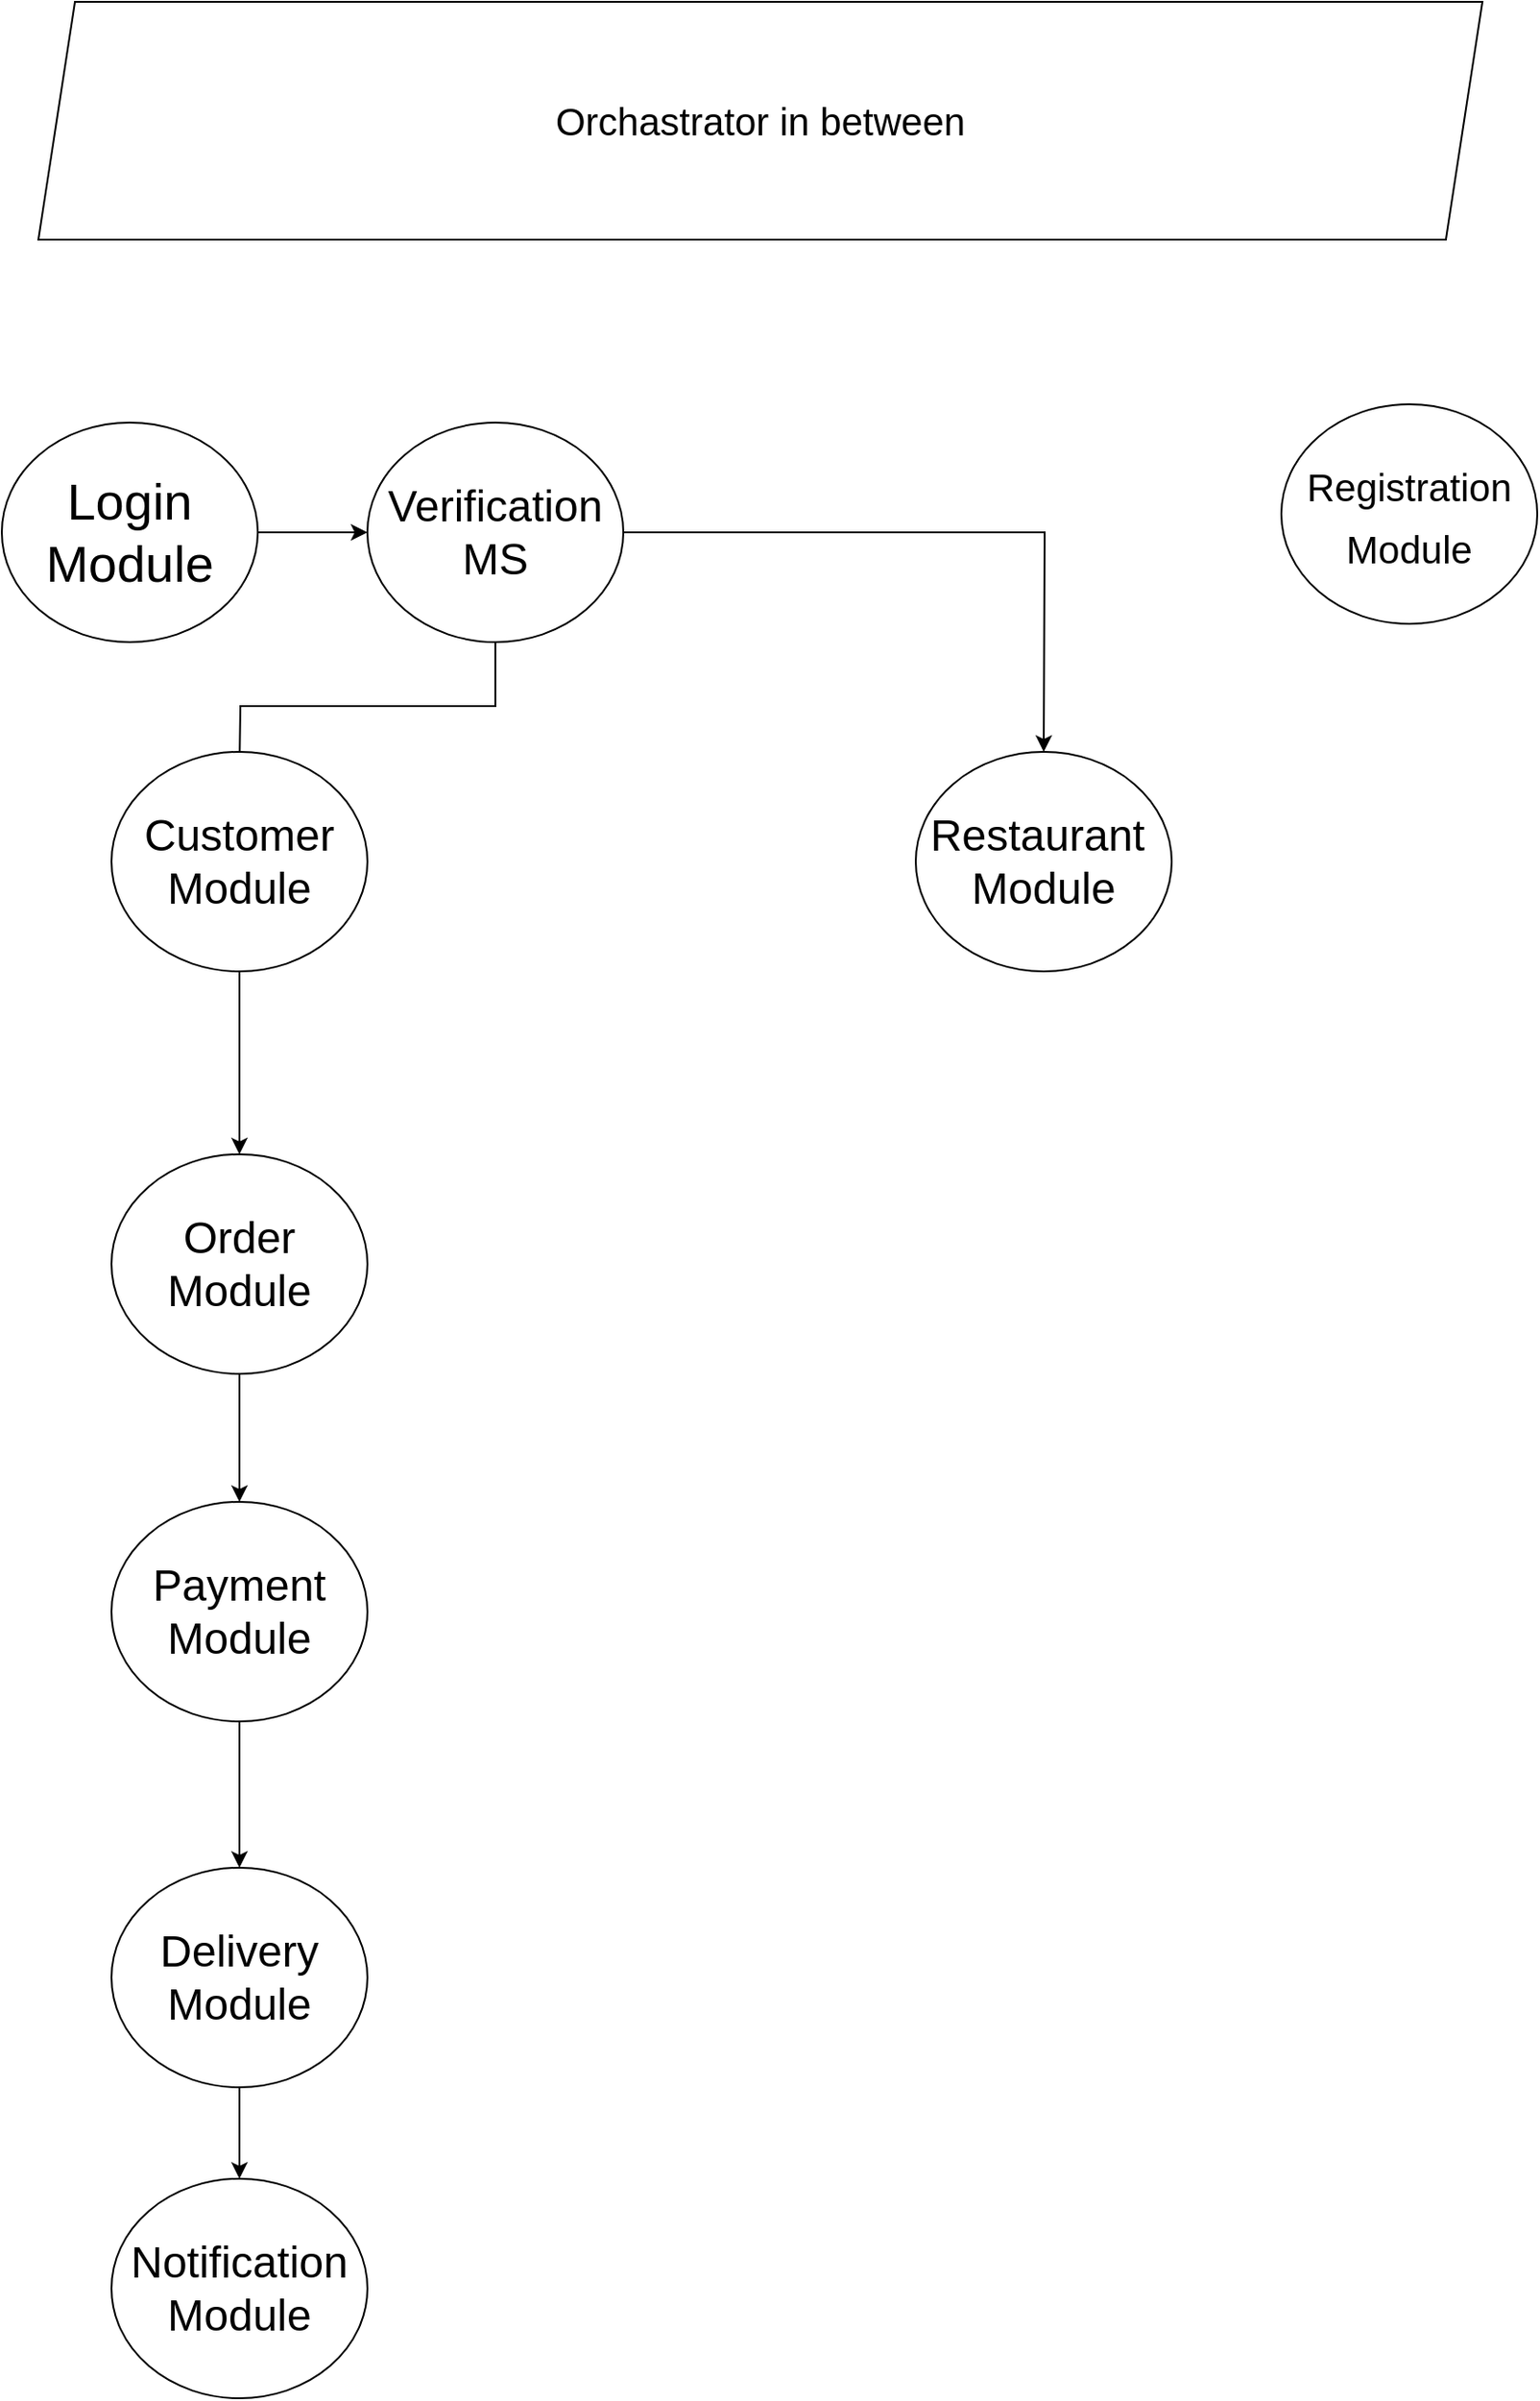 <mxfile version="19.0.3" type="github">
  <diagram id="vjmTRDiO5h3UQpKX7uIk" name="Page-1">
    <mxGraphModel dx="905" dy="460" grid="1" gridSize="10" guides="1" tooltips="1" connect="1" arrows="1" fold="1" page="1" pageScale="1" pageWidth="980" pageHeight="1390" math="0" shadow="0">
      <root>
        <mxCell id="0" />
        <mxCell id="1" parent="0" />
        <mxCell id="ACrljfAJ-S49TjGsFM48-16" style="edgeStyle=orthogonalEdgeStyle;rounded=0;orthogonalLoop=1;jettySize=auto;html=1;fontSize=28;" edge="1" parent="1" source="ACrljfAJ-S49TjGsFM48-15">
          <mxGeometry relative="1" as="geometry">
            <mxPoint x="230" y="350" as="targetPoint" />
          </mxGeometry>
        </mxCell>
        <mxCell id="ACrljfAJ-S49TjGsFM48-15" value="&lt;p&gt;Login Module&lt;/p&gt;" style="ellipse;whiteSpace=wrap;html=1;fontSize=28;align=center;" vertex="1" parent="1">
          <mxGeometry x="30" y="290" width="140" height="120" as="geometry" />
        </mxCell>
        <mxCell id="ACrljfAJ-S49TjGsFM48-20" style="edgeStyle=orthogonalEdgeStyle;rounded=0;orthogonalLoop=1;jettySize=auto;html=1;exitX=0.5;exitY=1;exitDx=0;exitDy=0;fontSize=24;" edge="1" parent="1" source="ACrljfAJ-S49TjGsFM48-17">
          <mxGeometry relative="1" as="geometry">
            <mxPoint x="160" y="480" as="targetPoint" />
          </mxGeometry>
        </mxCell>
        <mxCell id="ACrljfAJ-S49TjGsFM48-22" style="edgeStyle=orthogonalEdgeStyle;rounded=0;orthogonalLoop=1;jettySize=auto;html=1;fontSize=24;" edge="1" parent="1" source="ACrljfAJ-S49TjGsFM48-17">
          <mxGeometry relative="1" as="geometry">
            <mxPoint x="600" y="470" as="targetPoint" />
          </mxGeometry>
        </mxCell>
        <mxCell id="ACrljfAJ-S49TjGsFM48-17" value="&lt;p style=&quot;font-size: 24px;&quot;&gt;Verification MS&lt;/p&gt;" style="ellipse;whiteSpace=wrap;html=1;fontSize=24;align=center;" vertex="1" parent="1">
          <mxGeometry x="230" y="290" width="140" height="120" as="geometry" />
        </mxCell>
        <mxCell id="ACrljfAJ-S49TjGsFM48-24" style="edgeStyle=orthogonalEdgeStyle;rounded=0;orthogonalLoop=1;jettySize=auto;html=1;fontSize=24;" edge="1" parent="1" source="ACrljfAJ-S49TjGsFM48-19">
          <mxGeometry relative="1" as="geometry">
            <mxPoint x="160" y="690" as="targetPoint" />
          </mxGeometry>
        </mxCell>
        <mxCell id="ACrljfAJ-S49TjGsFM48-19" value="&lt;p style=&quot;font-size: 24px;&quot;&gt;Customer Module&lt;/p&gt;" style="ellipse;whiteSpace=wrap;html=1;fontSize=24;align=center;" vertex="1" parent="1">
          <mxGeometry x="90" y="470" width="140" height="120" as="geometry" />
        </mxCell>
        <mxCell id="ACrljfAJ-S49TjGsFM48-23" value="&lt;p style=&quot;font-size: 24px;&quot;&gt;Restaurant&amp;nbsp; Module&lt;/p&gt;" style="ellipse;whiteSpace=wrap;html=1;fontSize=24;align=center;" vertex="1" parent="1">
          <mxGeometry x="530" y="470" width="140" height="120" as="geometry" />
        </mxCell>
        <mxCell id="ACrljfAJ-S49TjGsFM48-26" style="edgeStyle=orthogonalEdgeStyle;rounded=0;orthogonalLoop=1;jettySize=auto;html=1;fontSize=24;" edge="1" parent="1" source="ACrljfAJ-S49TjGsFM48-25">
          <mxGeometry relative="1" as="geometry">
            <mxPoint x="160" y="880" as="targetPoint" />
          </mxGeometry>
        </mxCell>
        <mxCell id="ACrljfAJ-S49TjGsFM48-25" value="&lt;p style=&quot;font-size: 24px;&quot;&gt;Order Module&lt;/p&gt;" style="ellipse;whiteSpace=wrap;html=1;fontSize=24;align=center;" vertex="1" parent="1">
          <mxGeometry x="90" y="690" width="140" height="120" as="geometry" />
        </mxCell>
        <mxCell id="ACrljfAJ-S49TjGsFM48-30" style="edgeStyle=orthogonalEdgeStyle;rounded=0;orthogonalLoop=1;jettySize=auto;html=1;fontSize=21;entryX=0.5;entryY=0;entryDx=0;entryDy=0;" edge="1" parent="1" source="ACrljfAJ-S49TjGsFM48-27" target="ACrljfAJ-S49TjGsFM48-31">
          <mxGeometry relative="1" as="geometry">
            <mxPoint x="160" y="1070" as="targetPoint" />
          </mxGeometry>
        </mxCell>
        <mxCell id="ACrljfAJ-S49TjGsFM48-27" value="&lt;p style=&quot;font-size: 24px;&quot;&gt;Payment Module&lt;/p&gt;" style="ellipse;whiteSpace=wrap;html=1;fontSize=24;align=center;" vertex="1" parent="1">
          <mxGeometry x="90" y="880" width="140" height="120" as="geometry" />
        </mxCell>
        <mxCell id="ACrljfAJ-S49TjGsFM48-28" value="&lt;p&gt;&lt;font style=&quot;font-size: 21px;&quot;&gt;Registration Module&lt;/font&gt;&lt;/p&gt;" style="ellipse;whiteSpace=wrap;html=1;fontSize=28;align=center;" vertex="1" parent="1">
          <mxGeometry x="730" y="280" width="140" height="120" as="geometry" />
        </mxCell>
        <mxCell id="ACrljfAJ-S49TjGsFM48-34" style="edgeStyle=orthogonalEdgeStyle;rounded=0;orthogonalLoop=1;jettySize=auto;html=1;fontSize=21;" edge="1" parent="1" source="ACrljfAJ-S49TjGsFM48-31">
          <mxGeometry relative="1" as="geometry">
            <mxPoint x="160" y="1250" as="targetPoint" />
          </mxGeometry>
        </mxCell>
        <mxCell id="ACrljfAJ-S49TjGsFM48-31" value="&lt;p style=&quot;font-size: 24px;&quot;&gt;Delivery Module&lt;/p&gt;" style="ellipse;whiteSpace=wrap;html=1;fontSize=24;align=center;" vertex="1" parent="1">
          <mxGeometry x="90" y="1080" width="140" height="120" as="geometry" />
        </mxCell>
        <mxCell id="ACrljfAJ-S49TjGsFM48-35" value="&lt;p style=&quot;font-size: 24px;&quot;&gt;Notification Module&lt;/p&gt;" style="ellipse;whiteSpace=wrap;html=1;fontSize=24;align=center;" vertex="1" parent="1">
          <mxGeometry x="90" y="1250" width="140" height="120" as="geometry" />
        </mxCell>
        <mxCell id="ACrljfAJ-S49TjGsFM48-36" value="Orchastrator in between" style="shape=parallelogram;perimeter=parallelogramPerimeter;whiteSpace=wrap;html=1;fixedSize=1;labelBackgroundColor=#FFFFFF;fontSize=21;" vertex="1" parent="1">
          <mxGeometry x="50" y="60" width="790" height="130" as="geometry" />
        </mxCell>
      </root>
    </mxGraphModel>
  </diagram>
</mxfile>
